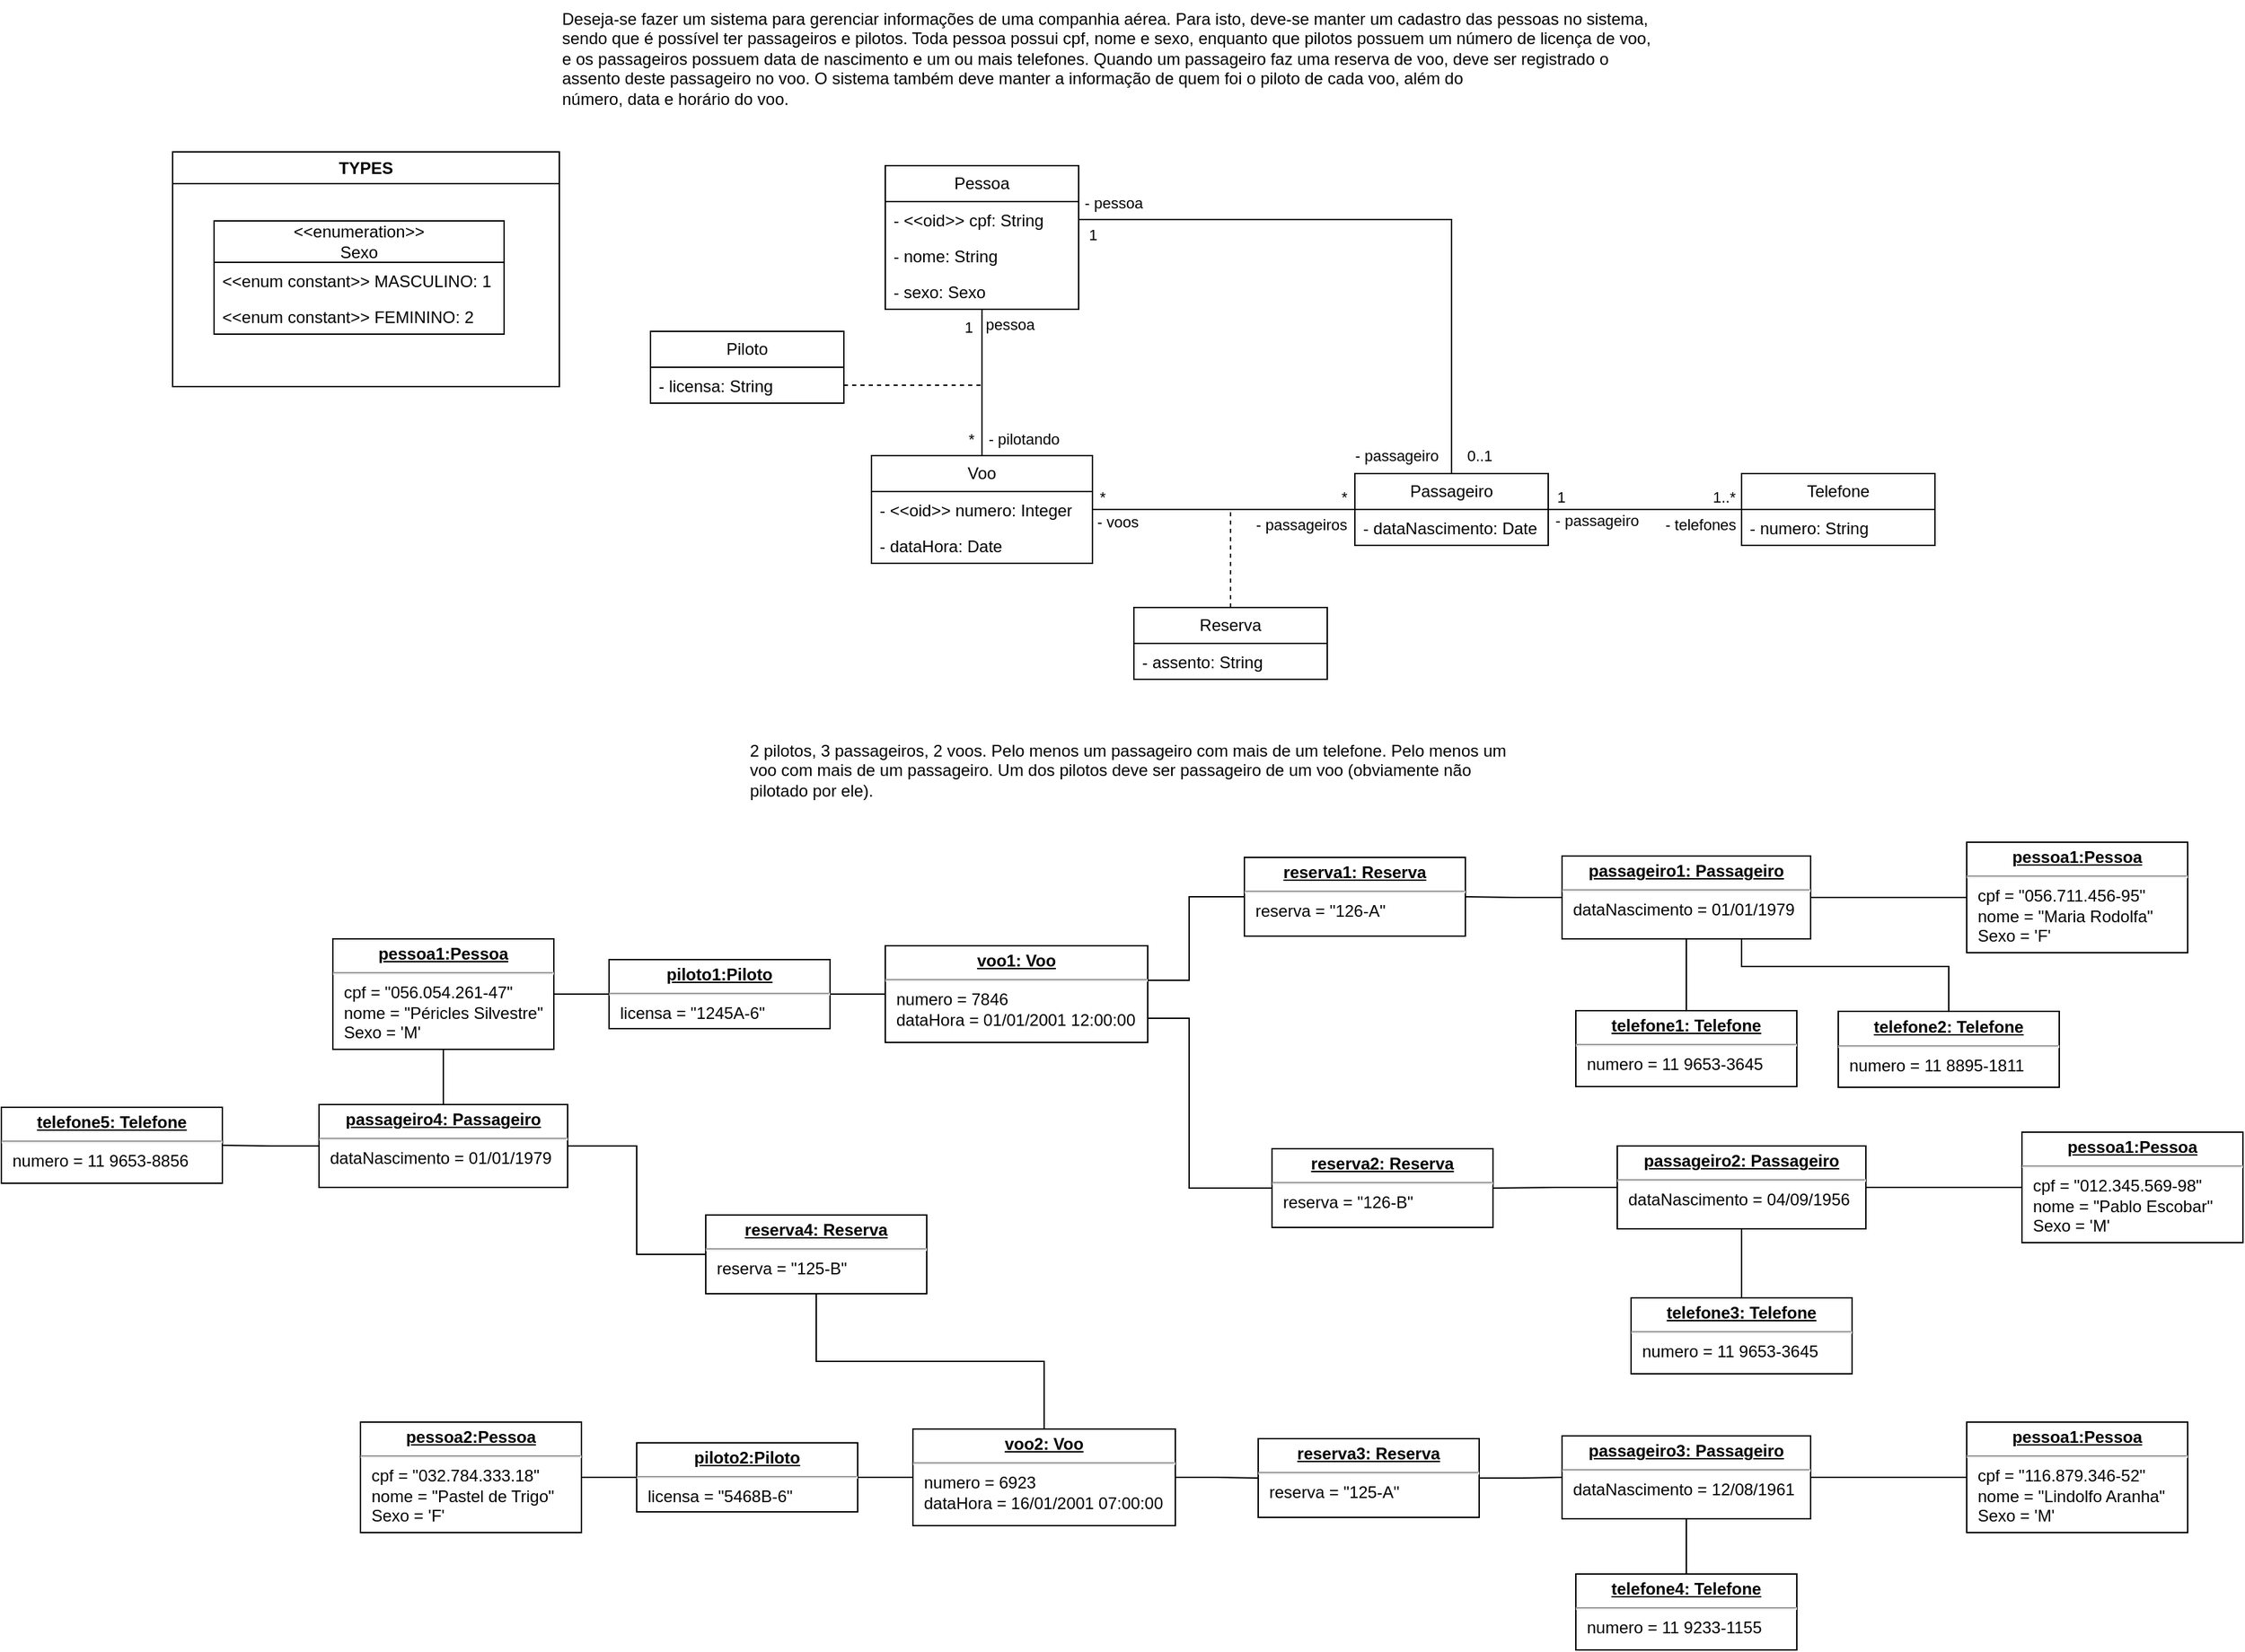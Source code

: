 <mxfile version="21.1.2" type="device">
  <diagram name="Página-1" id="GLeD6BJypVKtuYQKgfre">
    <mxGraphModel dx="2876" dy="1116" grid="1" gridSize="10" guides="1" tooltips="1" connect="1" arrows="1" fold="1" page="1" pageScale="1" pageWidth="827" pageHeight="1169" math="0" shadow="0">
      <root>
        <mxCell id="0" />
        <mxCell id="1" parent="0" />
        <mxCell id="dKn69-0n__2WGSJopjcO-1" value="Deseja-se fazer um sistema para gerenciar informações de uma companhia aérea. Para isto, deve-se manter um cadastro das pessoas no sistema, sendo que é possível ter passageiros e pilotos. Toda pessoa possui cpf, nome e sexo, enquanto que pilotos possuem um número de licença de voo, e os passageiros possuem data de nascimento e um ou mais telefones. Quando um passageiro faz uma reserva de voo, deve ser registrado o assento deste passageiro no voo. O sistema também deve manter a informação de quem foi o piloto de cada voo, além do&lt;br&gt;número, data e horário do voo." style="text;whiteSpace=wrap;html=1;" vertex="1" parent="1">
          <mxGeometry x="14" y="10" width="800" height="90" as="geometry" />
        </mxCell>
        <mxCell id="dKn69-0n__2WGSJopjcO-55" style="edgeStyle=orthogonalEdgeStyle;rounded=0;orthogonalLoop=1;jettySize=auto;html=1;endArrow=none;endFill=0;" edge="1" parent="1" source="dKn69-0n__2WGSJopjcO-2" target="dKn69-0n__2WGSJopjcO-30">
          <mxGeometry relative="1" as="geometry" />
        </mxCell>
        <mxCell id="dKn69-0n__2WGSJopjcO-69" value="- pilotando" style="edgeLabel;html=1;align=center;verticalAlign=middle;resizable=0;points=[];" vertex="1" connectable="0" parent="dKn69-0n__2WGSJopjcO-55">
          <mxGeometry x="0.807" y="1" relative="1" as="geometry">
            <mxPoint x="29" y="-2" as="offset" />
          </mxGeometry>
        </mxCell>
        <mxCell id="dKn69-0n__2WGSJopjcO-70" value="*" style="edgeLabel;html=1;align=center;verticalAlign=middle;resizable=0;points=[];" vertex="1" connectable="0" parent="dKn69-0n__2WGSJopjcO-55">
          <mxGeometry x="0.807" y="1" relative="1" as="geometry">
            <mxPoint x="-9" y="-2" as="offset" />
          </mxGeometry>
        </mxCell>
        <mxCell id="dKn69-0n__2WGSJopjcO-71" value="1" style="edgeLabel;html=1;align=center;verticalAlign=middle;resizable=0;points=[];" vertex="1" connectable="0" parent="dKn69-0n__2WGSJopjcO-55">
          <mxGeometry x="-0.804" y="-2" relative="1" as="geometry">
            <mxPoint x="-8" y="2" as="offset" />
          </mxGeometry>
        </mxCell>
        <mxCell id="dKn69-0n__2WGSJopjcO-72" value="pessoa" style="edgeLabel;html=1;align=center;verticalAlign=middle;resizable=0;points=[];" vertex="1" connectable="0" parent="dKn69-0n__2WGSJopjcO-55">
          <mxGeometry x="-0.79" y="2" relative="1" as="geometry">
            <mxPoint x="18" as="offset" />
          </mxGeometry>
        </mxCell>
        <mxCell id="dKn69-0n__2WGSJopjcO-2" value="Pessoa" style="swimlane;fontStyle=0;childLayout=stackLayout;horizontal=1;startSize=26;fillColor=none;horizontalStack=0;resizeParent=1;resizeParentMax=0;resizeLast=0;collapsible=1;marginBottom=0;whiteSpace=wrap;html=1;" vertex="1" parent="1">
          <mxGeometry x="250" y="130" width="140" height="104" as="geometry" />
        </mxCell>
        <mxCell id="dKn69-0n__2WGSJopjcO-3" value="- &amp;lt;&amp;lt;oid&amp;gt;&amp;gt; cpf: String" style="text;strokeColor=none;fillColor=none;align=left;verticalAlign=top;spacingLeft=4;spacingRight=4;overflow=hidden;rotatable=0;points=[[0,0.5],[1,0.5]];portConstraint=eastwest;whiteSpace=wrap;html=1;" vertex="1" parent="dKn69-0n__2WGSJopjcO-2">
          <mxGeometry y="26" width="140" height="26" as="geometry" />
        </mxCell>
        <mxCell id="dKn69-0n__2WGSJopjcO-4" value="- nome: String" style="text;strokeColor=none;fillColor=none;align=left;verticalAlign=top;spacingLeft=4;spacingRight=4;overflow=hidden;rotatable=0;points=[[0,0.5],[1,0.5]];portConstraint=eastwest;whiteSpace=wrap;html=1;" vertex="1" parent="dKn69-0n__2WGSJopjcO-2">
          <mxGeometry y="52" width="140" height="26" as="geometry" />
        </mxCell>
        <mxCell id="dKn69-0n__2WGSJopjcO-5" value="- sexo: Sexo" style="text;strokeColor=none;fillColor=none;align=left;verticalAlign=top;spacingLeft=4;spacingRight=4;overflow=hidden;rotatable=0;points=[[0,0.5],[1,0.5]];portConstraint=eastwest;whiteSpace=wrap;html=1;" vertex="1" parent="dKn69-0n__2WGSJopjcO-2">
          <mxGeometry y="78" width="140" height="26" as="geometry" />
        </mxCell>
        <mxCell id="dKn69-0n__2WGSJopjcO-6" value="TYPES" style="swimlane;whiteSpace=wrap;html=1;" vertex="1" parent="1">
          <mxGeometry x="-266" y="120" width="280" height="170" as="geometry" />
        </mxCell>
        <mxCell id="dKn69-0n__2WGSJopjcO-8" value="&amp;lt;&amp;lt;enumeration&amp;gt;&amp;gt;&lt;br&gt;Sexo" style="swimlane;fontStyle=0;childLayout=stackLayout;horizontal=1;startSize=30;fillColor=none;horizontalStack=0;resizeParent=1;resizeParentMax=0;resizeLast=0;collapsible=1;marginBottom=0;whiteSpace=wrap;html=1;" vertex="1" parent="dKn69-0n__2WGSJopjcO-6">
          <mxGeometry x="30" y="50" width="210" height="82" as="geometry" />
        </mxCell>
        <mxCell id="dKn69-0n__2WGSJopjcO-9" value="&amp;lt;&amp;lt;enum constant&amp;gt;&amp;gt; MASCULINO: 1" style="text;strokeColor=none;fillColor=none;align=left;verticalAlign=top;spacingLeft=4;spacingRight=4;overflow=hidden;rotatable=0;points=[[0,0.5],[1,0.5]];portConstraint=eastwest;whiteSpace=wrap;html=1;" vertex="1" parent="dKn69-0n__2WGSJopjcO-8">
          <mxGeometry y="30" width="210" height="26" as="geometry" />
        </mxCell>
        <mxCell id="dKn69-0n__2WGSJopjcO-12" value="&amp;lt;&amp;lt;enum constant&amp;gt;&amp;gt; FEMININO: 2" style="text;strokeColor=none;fillColor=none;align=left;verticalAlign=top;spacingLeft=4;spacingRight=4;overflow=hidden;rotatable=0;points=[[0,0.5],[1,0.5]];portConstraint=eastwest;whiteSpace=wrap;html=1;" vertex="1" parent="dKn69-0n__2WGSJopjcO-8">
          <mxGeometry y="56" width="210" height="26" as="geometry" />
        </mxCell>
        <mxCell id="dKn69-0n__2WGSJopjcO-13" value="Passageiro" style="swimlane;fontStyle=0;childLayout=stackLayout;horizontal=1;startSize=26;fillColor=none;horizontalStack=0;resizeParent=1;resizeParentMax=0;resizeLast=0;collapsible=1;marginBottom=0;whiteSpace=wrap;html=1;" vertex="1" parent="1">
          <mxGeometry x="590" y="353" width="140" height="52" as="geometry" />
        </mxCell>
        <mxCell id="dKn69-0n__2WGSJopjcO-15" value="- dataNascimento: Date" style="text;strokeColor=none;fillColor=none;align=left;verticalAlign=top;spacingLeft=4;spacingRight=4;overflow=hidden;rotatable=0;points=[[0,0.5],[1,0.5]];portConstraint=eastwest;whiteSpace=wrap;html=1;" vertex="1" parent="dKn69-0n__2WGSJopjcO-13">
          <mxGeometry y="26" width="140" height="26" as="geometry" />
        </mxCell>
        <mxCell id="dKn69-0n__2WGSJopjcO-17" value="Piloto" style="swimlane;fontStyle=0;childLayout=stackLayout;horizontal=1;startSize=26;fillColor=none;horizontalStack=0;resizeParent=1;resizeParentMax=0;resizeLast=0;collapsible=1;marginBottom=0;whiteSpace=wrap;html=1;" vertex="1" parent="1">
          <mxGeometry x="80" y="250" width="140" height="52" as="geometry" />
        </mxCell>
        <mxCell id="dKn69-0n__2WGSJopjcO-56" style="edgeStyle=orthogonalEdgeStyle;rounded=0;orthogonalLoop=1;jettySize=auto;html=1;dashed=1;endArrow=none;endFill=0;" edge="1" parent="dKn69-0n__2WGSJopjcO-17">
          <mxGeometry relative="1" as="geometry">
            <mxPoint x="240" y="39.0" as="targetPoint" />
            <mxPoint x="140" y="39.0" as="sourcePoint" />
          </mxGeometry>
        </mxCell>
        <mxCell id="dKn69-0n__2WGSJopjcO-20" value="- licensa: String" style="text;strokeColor=none;fillColor=none;align=left;verticalAlign=top;spacingLeft=4;spacingRight=4;overflow=hidden;rotatable=0;points=[[0,0.5],[1,0.5]];portConstraint=eastwest;whiteSpace=wrap;html=1;" vertex="1" parent="dKn69-0n__2WGSJopjcO-17">
          <mxGeometry y="26" width="140" height="26" as="geometry" />
        </mxCell>
        <mxCell id="dKn69-0n__2WGSJopjcO-57" style="edgeStyle=orthogonalEdgeStyle;rounded=0;orthogonalLoop=1;jettySize=auto;html=1;endArrow=none;endFill=0;" edge="1" parent="1" source="dKn69-0n__2WGSJopjcO-21" target="dKn69-0n__2WGSJopjcO-13">
          <mxGeometry relative="1" as="geometry" />
        </mxCell>
        <mxCell id="dKn69-0n__2WGSJopjcO-73" value="1" style="edgeLabel;html=1;align=center;verticalAlign=middle;resizable=0;points=[];" vertex="1" connectable="0" parent="dKn69-0n__2WGSJopjcO-57">
          <mxGeometry x="0.625" relative="1" as="geometry">
            <mxPoint x="-17" y="-9" as="offset" />
          </mxGeometry>
        </mxCell>
        <mxCell id="dKn69-0n__2WGSJopjcO-74" value="- passageiro" style="edgeLabel;html=1;align=center;verticalAlign=middle;resizable=0;points=[];" vertex="1" connectable="0" parent="dKn69-0n__2WGSJopjcO-57">
          <mxGeometry x="0.689" relative="1" as="geometry">
            <mxPoint x="13" y="8" as="offset" />
          </mxGeometry>
        </mxCell>
        <mxCell id="dKn69-0n__2WGSJopjcO-75" value="1..*" style="edgeLabel;html=1;align=center;verticalAlign=middle;resizable=0;points=[];" vertex="1" connectable="0" parent="dKn69-0n__2WGSJopjcO-57">
          <mxGeometry x="-0.815" y="-1" relative="1" as="geometry">
            <mxPoint y="-8" as="offset" />
          </mxGeometry>
        </mxCell>
        <mxCell id="dKn69-0n__2WGSJopjcO-76" value="- telefones" style="edgeLabel;html=1;align=center;verticalAlign=middle;resizable=0;points=[];" vertex="1" connectable="0" parent="dKn69-0n__2WGSJopjcO-57">
          <mxGeometry x="-0.769" relative="1" as="geometry">
            <mxPoint x="-14" y="11" as="offset" />
          </mxGeometry>
        </mxCell>
        <mxCell id="dKn69-0n__2WGSJopjcO-21" value="Telefone" style="swimlane;fontStyle=0;childLayout=stackLayout;horizontal=1;startSize=26;fillColor=none;horizontalStack=0;resizeParent=1;resizeParentMax=0;resizeLast=0;collapsible=1;marginBottom=0;whiteSpace=wrap;html=1;" vertex="1" parent="1">
          <mxGeometry x="870" y="353" width="140" height="52" as="geometry" />
        </mxCell>
        <mxCell id="dKn69-0n__2WGSJopjcO-22" value="- numero: String" style="text;strokeColor=none;fillColor=none;align=left;verticalAlign=top;spacingLeft=4;spacingRight=4;overflow=hidden;rotatable=0;points=[[0,0.5],[1,0.5]];portConstraint=eastwest;whiteSpace=wrap;html=1;" vertex="1" parent="dKn69-0n__2WGSJopjcO-21">
          <mxGeometry y="26" width="140" height="26" as="geometry" />
        </mxCell>
        <mxCell id="dKn69-0n__2WGSJopjcO-30" value="Voo" style="swimlane;fontStyle=0;childLayout=stackLayout;horizontal=1;startSize=26;fillColor=none;horizontalStack=0;resizeParent=1;resizeParentMax=0;resizeLast=0;collapsible=1;marginBottom=0;whiteSpace=wrap;html=1;" vertex="1" parent="1">
          <mxGeometry x="240" y="340" width="160" height="78" as="geometry" />
        </mxCell>
        <mxCell id="dKn69-0n__2WGSJopjcO-31" value="- &amp;lt;&amp;lt;oid&amp;gt;&amp;gt; numero: Integer" style="text;strokeColor=none;fillColor=none;align=left;verticalAlign=top;spacingLeft=4;spacingRight=4;overflow=hidden;rotatable=0;points=[[0,0.5],[1,0.5]];portConstraint=eastwest;whiteSpace=wrap;html=1;" vertex="1" parent="dKn69-0n__2WGSJopjcO-30">
          <mxGeometry y="26" width="160" height="26" as="geometry" />
        </mxCell>
        <mxCell id="dKn69-0n__2WGSJopjcO-32" value="- dataHora: Date" style="text;strokeColor=none;fillColor=none;align=left;verticalAlign=top;spacingLeft=4;spacingRight=4;overflow=hidden;rotatable=0;points=[[0,0.5],[1,0.5]];portConstraint=eastwest;whiteSpace=wrap;html=1;" vertex="1" parent="dKn69-0n__2WGSJopjcO-30">
          <mxGeometry y="52" width="160" height="26" as="geometry" />
        </mxCell>
        <mxCell id="dKn69-0n__2WGSJopjcO-59" style="edgeStyle=orthogonalEdgeStyle;rounded=0;orthogonalLoop=1;jettySize=auto;html=1;endArrow=none;endFill=0;dashed=1;" edge="1" parent="1" source="dKn69-0n__2WGSJopjcO-40">
          <mxGeometry relative="1" as="geometry">
            <mxPoint x="500" y="380.0" as="targetPoint" />
          </mxGeometry>
        </mxCell>
        <mxCell id="dKn69-0n__2WGSJopjcO-40" value="Reserva" style="swimlane;fontStyle=0;childLayout=stackLayout;horizontal=1;startSize=26;fillColor=none;horizontalStack=0;resizeParent=1;resizeParentMax=0;resizeLast=0;collapsible=1;marginBottom=0;whiteSpace=wrap;html=1;" vertex="1" parent="1">
          <mxGeometry x="430" y="450" width="140" height="52" as="geometry" />
        </mxCell>
        <mxCell id="dKn69-0n__2WGSJopjcO-41" value="- assento: String" style="text;strokeColor=none;fillColor=none;align=left;verticalAlign=top;spacingLeft=4;spacingRight=4;overflow=hidden;rotatable=0;points=[[0,0.5],[1,0.5]];portConstraint=eastwest;whiteSpace=wrap;html=1;" vertex="1" parent="dKn69-0n__2WGSJopjcO-40">
          <mxGeometry y="26" width="140" height="26" as="geometry" />
        </mxCell>
        <mxCell id="dKn69-0n__2WGSJopjcO-49" value="2 pilotos, 3 passageiros, 2 voos. Pelo menos um passageiro com mais de um telefone. Pelo menos um voo com mais de um passageiro. Um dos pilotos deve ser passageiro de um voo (obviamente não pilotado por ele)." style="text;whiteSpace=wrap;html=1;" vertex="1" parent="1">
          <mxGeometry x="150" y="540" width="560" height="60" as="geometry" />
        </mxCell>
        <mxCell id="dKn69-0n__2WGSJopjcO-58" style="edgeStyle=orthogonalEdgeStyle;rounded=0;orthogonalLoop=1;jettySize=auto;html=1;endArrow=none;endFill=0;" edge="1" parent="1" source="dKn69-0n__2WGSJopjcO-31" target="dKn69-0n__2WGSJopjcO-13">
          <mxGeometry relative="1" as="geometry" />
        </mxCell>
        <mxCell id="dKn69-0n__2WGSJopjcO-77" value="*" style="edgeLabel;html=1;align=center;verticalAlign=middle;resizable=0;points=[];" vertex="1" connectable="0" parent="dKn69-0n__2WGSJopjcO-58">
          <mxGeometry x="-0.923" y="2" relative="1" as="geometry">
            <mxPoint x="-1" y="-7" as="offset" />
          </mxGeometry>
        </mxCell>
        <mxCell id="dKn69-0n__2WGSJopjcO-78" value="- voos" style="edgeLabel;html=1;align=center;verticalAlign=middle;resizable=0;points=[];" vertex="1" connectable="0" parent="dKn69-0n__2WGSJopjcO-58">
          <mxGeometry x="-0.923" relative="1" as="geometry">
            <mxPoint x="10" y="9" as="offset" />
          </mxGeometry>
        </mxCell>
        <mxCell id="dKn69-0n__2WGSJopjcO-79" value="*" style="edgeLabel;html=1;align=center;verticalAlign=middle;resizable=0;points=[];" vertex="1" connectable="0" parent="dKn69-0n__2WGSJopjcO-58">
          <mxGeometry x="0.911" relative="1" as="geometry">
            <mxPoint y="-9" as="offset" />
          </mxGeometry>
        </mxCell>
        <mxCell id="dKn69-0n__2WGSJopjcO-80" value="- passageiros" style="edgeLabel;html=1;align=center;verticalAlign=middle;resizable=0;points=[];" vertex="1" connectable="0" parent="dKn69-0n__2WGSJopjcO-58">
          <mxGeometry x="0.782" y="2" relative="1" as="geometry">
            <mxPoint x="-19" y="13" as="offset" />
          </mxGeometry>
        </mxCell>
        <mxCell id="dKn69-0n__2WGSJopjcO-61" style="edgeStyle=orthogonalEdgeStyle;rounded=0;orthogonalLoop=1;jettySize=auto;html=1;endArrow=none;endFill=0;" edge="1" parent="1" source="dKn69-0n__2WGSJopjcO-3" target="dKn69-0n__2WGSJopjcO-13">
          <mxGeometry relative="1" as="geometry" />
        </mxCell>
        <mxCell id="dKn69-0n__2WGSJopjcO-62" value="0..1" style="edgeLabel;html=1;align=center;verticalAlign=middle;resizable=0;points=[];" vertex="1" connectable="0" parent="dKn69-0n__2WGSJopjcO-61">
          <mxGeometry x="0.945" y="-1" relative="1" as="geometry">
            <mxPoint x="21" y="-1" as="offset" />
          </mxGeometry>
        </mxCell>
        <mxCell id="dKn69-0n__2WGSJopjcO-63" value="- passageiro" style="edgeLabel;html=1;align=center;verticalAlign=middle;resizable=0;points=[];" vertex="1" connectable="0" parent="dKn69-0n__2WGSJopjcO-61">
          <mxGeometry x="0.942" y="1" relative="1" as="geometry">
            <mxPoint x="-41" as="offset" />
          </mxGeometry>
        </mxCell>
        <mxCell id="dKn69-0n__2WGSJopjcO-64" value="- pessoa" style="edgeLabel;html=1;align=center;verticalAlign=middle;resizable=0;points=[];" vertex="1" connectable="0" parent="dKn69-0n__2WGSJopjcO-61">
          <mxGeometry x="-0.946" relative="1" as="geometry">
            <mxPoint x="12" y="-12" as="offset" />
          </mxGeometry>
        </mxCell>
        <mxCell id="dKn69-0n__2WGSJopjcO-65" value="1" style="edgeLabel;html=1;align=center;verticalAlign=middle;resizable=0;points=[];" vertex="1" connectable="0" parent="dKn69-0n__2WGSJopjcO-61">
          <mxGeometry x="-0.912" y="-1" relative="1" as="geometry">
            <mxPoint x="-10" y="10" as="offset" />
          </mxGeometry>
        </mxCell>
        <mxCell id="dKn69-0n__2WGSJopjcO-113" style="edgeStyle=orthogonalEdgeStyle;rounded=0;orthogonalLoop=1;jettySize=auto;html=1;endArrow=none;endFill=0;" edge="1" parent="1" source="dKn69-0n__2WGSJopjcO-82" target="dKn69-0n__2WGSJopjcO-90">
          <mxGeometry relative="1" as="geometry" />
        </mxCell>
        <mxCell id="dKn69-0n__2WGSJopjcO-82" value="&lt;p style=&quot;margin:0px;margin-top:4px;text-align:center;text-decoration:underline;&quot;&gt;&lt;b&gt;piloto1:Piloto&lt;/b&gt;&lt;/p&gt;&lt;hr&gt;&lt;p style=&quot;margin:0px;margin-left:8px;&quot;&gt;&lt;span style=&quot;background-color: initial;&quot;&gt;licensa&amp;nbsp;= &quot;1245A-6&quot;&lt;/span&gt;&lt;br&gt;&lt;/p&gt;" style="verticalAlign=top;align=left;overflow=fill;fontSize=12;fontFamily=Helvetica;html=1;whiteSpace=wrap;" vertex="1" parent="1">
          <mxGeometry x="50" y="705" width="160" height="50" as="geometry" />
        </mxCell>
        <mxCell id="dKn69-0n__2WGSJopjcO-115" style="edgeStyle=orthogonalEdgeStyle;rounded=0;orthogonalLoop=1;jettySize=auto;html=1;endArrow=none;endFill=0;" edge="1" parent="1" source="dKn69-0n__2WGSJopjcO-84" target="dKn69-0n__2WGSJopjcO-91">
          <mxGeometry relative="1" as="geometry" />
        </mxCell>
        <mxCell id="dKn69-0n__2WGSJopjcO-117" value="" style="edgeStyle=orthogonalEdgeStyle;rounded=0;orthogonalLoop=1;jettySize=auto;html=1;" edge="1" parent="1" source="dKn69-0n__2WGSJopjcO-84">
          <mxGeometry relative="1" as="geometry">
            <mxPoint x="-10" y="1080" as="targetPoint" />
          </mxGeometry>
        </mxCell>
        <mxCell id="dKn69-0n__2WGSJopjcO-84" value="&lt;p style=&quot;margin:0px;margin-top:4px;text-align:center;text-decoration:underline;&quot;&gt;&lt;b&gt;piloto2:Piloto&lt;/b&gt;&lt;/p&gt;&lt;hr&gt;&lt;p style=&quot;margin:0px;margin-left:8px;&quot;&gt;&lt;span style=&quot;background-color: initial;&quot;&gt;licensa&amp;nbsp;= &quot;5468B-6&quot;&lt;/span&gt;&lt;br&gt;&lt;/p&gt;" style="verticalAlign=top;align=left;overflow=fill;fontSize=12;fontFamily=Helvetica;html=1;whiteSpace=wrap;" vertex="1" parent="1">
          <mxGeometry x="70" y="1055" width="160" height="50" as="geometry" />
        </mxCell>
        <mxCell id="dKn69-0n__2WGSJopjcO-85" value="&lt;p style=&quot;margin:0px;margin-top:4px;text-align:center;text-decoration:underline;&quot;&gt;&lt;b&gt;pessoa1:Pessoa&lt;/b&gt;&lt;/p&gt;&lt;hr&gt;&lt;p style=&quot;border-color: var(--border-color); margin: 0px 0px 0px 8px;&quot;&gt;cpf = &quot;056.711.456-95&quot;&lt;/p&gt;&lt;p style=&quot;margin:0px;margin-left:8px;&quot;&gt;nome = &quot;Maria Rodolfa&quot;&lt;/p&gt;&lt;p style=&quot;margin:0px;margin-left:8px;&quot;&gt;Sexo = &#39;F&#39;&lt;br&gt;&lt;/p&gt;" style="verticalAlign=top;align=left;overflow=fill;fontSize=12;fontFamily=Helvetica;html=1;whiteSpace=wrap;" vertex="1" parent="1">
          <mxGeometry x="1033" y="620" width="160" height="80" as="geometry" />
        </mxCell>
        <mxCell id="dKn69-0n__2WGSJopjcO-112" style="edgeStyle=orthogonalEdgeStyle;rounded=0;orthogonalLoop=1;jettySize=auto;html=1;endArrow=none;endFill=0;" edge="1" parent="1" source="dKn69-0n__2WGSJopjcO-86" target="dKn69-0n__2WGSJopjcO-82">
          <mxGeometry relative="1" as="geometry" />
        </mxCell>
        <mxCell id="dKn69-0n__2WGSJopjcO-119" style="edgeStyle=orthogonalEdgeStyle;rounded=0;orthogonalLoop=1;jettySize=auto;html=1;endArrow=none;endFill=0;" edge="1" parent="1" source="dKn69-0n__2WGSJopjcO-86" target="dKn69-0n__2WGSJopjcO-118">
          <mxGeometry relative="1" as="geometry" />
        </mxCell>
        <mxCell id="dKn69-0n__2WGSJopjcO-86" value="&lt;p style=&quot;margin:0px;margin-top:4px;text-align:center;text-decoration:underline;&quot;&gt;&lt;b&gt;pessoa1:Pessoa&lt;/b&gt;&lt;/p&gt;&lt;hr&gt;&lt;p style=&quot;border-color: var(--border-color); margin: 0px 0px 0px 8px;&quot;&gt;cpf = &quot;056.054.261-47&quot;&lt;/p&gt;&lt;p style=&quot;margin:0px;margin-left:8px;&quot;&gt;nome = &quot;Péricles Silvestre&quot;&lt;/p&gt;&lt;p style=&quot;margin:0px;margin-left:8px;&quot;&gt;Sexo = &#39;M&#39;&lt;br&gt;&lt;/p&gt;" style="verticalAlign=top;align=left;overflow=fill;fontSize=12;fontFamily=Helvetica;html=1;whiteSpace=wrap;" vertex="1" parent="1">
          <mxGeometry x="-150" y="690" width="160" height="80" as="geometry" />
        </mxCell>
        <mxCell id="dKn69-0n__2WGSJopjcO-87" value="&lt;p style=&quot;margin:0px;margin-top:4px;text-align:center;text-decoration:underline;&quot;&gt;&lt;b&gt;pessoa1:Pessoa&lt;/b&gt;&lt;/p&gt;&lt;hr&gt;&lt;p style=&quot;border-color: var(--border-color); margin: 0px 0px 0px 8px;&quot;&gt;cpf = &quot;012.345.569-98&quot;&lt;/p&gt;&lt;p style=&quot;margin:0px;margin-left:8px;&quot;&gt;nome = &quot;Pablo Escobar&quot;&lt;/p&gt;&lt;p style=&quot;margin:0px;margin-left:8px;&quot;&gt;Sexo = &#39;M&#39;&lt;br&gt;&lt;/p&gt;" style="verticalAlign=top;align=left;overflow=fill;fontSize=12;fontFamily=Helvetica;html=1;whiteSpace=wrap;" vertex="1" parent="1">
          <mxGeometry x="1073" y="830" width="160" height="80" as="geometry" />
        </mxCell>
        <mxCell id="dKn69-0n__2WGSJopjcO-114" style="edgeStyle=orthogonalEdgeStyle;rounded=0;orthogonalLoop=1;jettySize=auto;html=1;endArrow=none;endFill=0;" edge="1" parent="1" source="dKn69-0n__2WGSJopjcO-88" target="dKn69-0n__2WGSJopjcO-84">
          <mxGeometry relative="1" as="geometry" />
        </mxCell>
        <mxCell id="dKn69-0n__2WGSJopjcO-88" value="&lt;p style=&quot;margin:0px;margin-top:4px;text-align:center;text-decoration:underline;&quot;&gt;&lt;b&gt;pessoa2:Pessoa&lt;/b&gt;&lt;/p&gt;&lt;hr&gt;&lt;p style=&quot;border-color: var(--border-color); margin: 0px 0px 0px 8px;&quot;&gt;cpf = &quot;032.784.333.18&quot;&lt;/p&gt;&lt;p style=&quot;margin:0px;margin-left:8px;&quot;&gt;nome = &quot;Pastel de Trigo&quot;&lt;/p&gt;&lt;p style=&quot;margin:0px;margin-left:8px;&quot;&gt;Sexo = &#39;F&#39;&lt;br&gt;&lt;/p&gt;" style="verticalAlign=top;align=left;overflow=fill;fontSize=12;fontFamily=Helvetica;html=1;whiteSpace=wrap;" vertex="1" parent="1">
          <mxGeometry x="-130" y="1040" width="160" height="80" as="geometry" />
        </mxCell>
        <mxCell id="dKn69-0n__2WGSJopjcO-89" value="&lt;p style=&quot;margin:0px;margin-top:4px;text-align:center;text-decoration:underline;&quot;&gt;&lt;b&gt;pessoa1:Pessoa&lt;/b&gt;&lt;/p&gt;&lt;hr&gt;&lt;p style=&quot;border-color: var(--border-color); margin: 0px 0px 0px 8px;&quot;&gt;cpf = &quot;116.879.346-52&quot;&lt;/p&gt;&lt;p style=&quot;margin:0px;margin-left:8px;&quot;&gt;nome = &quot;Lindolfo Aranha&quot;&lt;/p&gt;&lt;p style=&quot;margin:0px;margin-left:8px;&quot;&gt;Sexo = &#39;M&#39;&lt;br&gt;&lt;/p&gt;" style="verticalAlign=top;align=left;overflow=fill;fontSize=12;fontFamily=Helvetica;html=1;whiteSpace=wrap;" vertex="1" parent="1">
          <mxGeometry x="1033" y="1040" width="160" height="80" as="geometry" />
        </mxCell>
        <mxCell id="dKn69-0n__2WGSJopjcO-90" value="&lt;p style=&quot;margin:0px;margin-top:4px;text-align:center;text-decoration:underline;&quot;&gt;&lt;b&gt;voo1: Voo&lt;/b&gt;&lt;/p&gt;&lt;hr&gt;&lt;p style=&quot;margin:0px;margin-left:8px;&quot;&gt;numero = 7846&lt;/p&gt;&lt;p style=&quot;margin:0px;margin-left:8px;&quot;&gt;dataHora = 01/01/2001 12:00:00&lt;br&gt;&lt;br&gt;&lt;/p&gt;" style="verticalAlign=top;align=left;overflow=fill;fontSize=12;fontFamily=Helvetica;html=1;whiteSpace=wrap;" vertex="1" parent="1">
          <mxGeometry x="250" y="695" width="190" height="70" as="geometry" />
        </mxCell>
        <mxCell id="dKn69-0n__2WGSJopjcO-130" style="edgeStyle=orthogonalEdgeStyle;rounded=0;orthogonalLoop=1;jettySize=auto;html=1;endArrow=none;endFill=0;" edge="1" parent="1" source="dKn69-0n__2WGSJopjcO-91" target="dKn69-0n__2WGSJopjcO-129">
          <mxGeometry relative="1" as="geometry" />
        </mxCell>
        <mxCell id="dKn69-0n__2WGSJopjcO-91" value="&lt;p style=&quot;margin:0px;margin-top:4px;text-align:center;text-decoration:underline;&quot;&gt;&lt;b&gt;voo2: Voo&lt;/b&gt;&lt;/p&gt;&lt;hr&gt;&lt;p style=&quot;margin:0px;margin-left:8px;&quot;&gt;numero = 6923&lt;/p&gt;&lt;p style=&quot;margin:0px;margin-left:8px;&quot;&gt;dataHora = 16/01/2001 07:00:00&lt;br&gt;&lt;br&gt;&lt;/p&gt;" style="verticalAlign=top;align=left;overflow=fill;fontSize=12;fontFamily=Helvetica;html=1;whiteSpace=wrap;" vertex="1" parent="1">
          <mxGeometry x="270" y="1045" width="190" height="70" as="geometry" />
        </mxCell>
        <mxCell id="dKn69-0n__2WGSJopjcO-96" style="edgeStyle=orthogonalEdgeStyle;rounded=0;orthogonalLoop=1;jettySize=auto;html=1;endArrow=none;endFill=0;" edge="1" parent="1" source="dKn69-0n__2WGSJopjcO-92" target="dKn69-0n__2WGSJopjcO-85">
          <mxGeometry relative="1" as="geometry" />
        </mxCell>
        <mxCell id="dKn69-0n__2WGSJopjcO-104" style="edgeStyle=orthogonalEdgeStyle;rounded=0;orthogonalLoop=1;jettySize=auto;html=1;endArrow=none;endFill=0;" edge="1" parent="1" source="dKn69-0n__2WGSJopjcO-92" target="dKn69-0n__2WGSJopjcO-99">
          <mxGeometry relative="1" as="geometry" />
        </mxCell>
        <mxCell id="dKn69-0n__2WGSJopjcO-105" style="edgeStyle=orthogonalEdgeStyle;rounded=0;orthogonalLoop=1;jettySize=auto;html=1;endArrow=none;endFill=0;" edge="1" parent="1" source="dKn69-0n__2WGSJopjcO-92" target="dKn69-0n__2WGSJopjcO-101">
          <mxGeometry relative="1" as="geometry">
            <Array as="points">
              <mxPoint x="870" y="710" />
              <mxPoint x="1020" y="710" />
            </Array>
          </mxGeometry>
        </mxCell>
        <mxCell id="dKn69-0n__2WGSJopjcO-124" style="edgeStyle=orthogonalEdgeStyle;rounded=0;orthogonalLoop=1;jettySize=auto;html=1;endArrow=none;endFill=0;" edge="1" parent="1" source="dKn69-0n__2WGSJopjcO-92" target="dKn69-0n__2WGSJopjcO-123">
          <mxGeometry relative="1" as="geometry" />
        </mxCell>
        <mxCell id="dKn69-0n__2WGSJopjcO-92" value="&lt;p style=&quot;margin:0px;margin-top:4px;text-align:center;text-decoration:underline;&quot;&gt;&lt;b&gt;passageiro1: Passageiro&lt;/b&gt;&lt;/p&gt;&lt;hr&gt;&lt;p style=&quot;margin:0px;margin-left:8px;&quot;&gt;dataNascimento = 01/01/1979&lt;/p&gt;" style="verticalAlign=top;align=left;overflow=fill;fontSize=12;fontFamily=Helvetica;html=1;whiteSpace=wrap;" vertex="1" parent="1">
          <mxGeometry x="740" y="630" width="180" height="60" as="geometry" />
        </mxCell>
        <mxCell id="dKn69-0n__2WGSJopjcO-97" style="edgeStyle=orthogonalEdgeStyle;rounded=0;orthogonalLoop=1;jettySize=auto;html=1;endArrow=none;endFill=0;" edge="1" parent="1" source="dKn69-0n__2WGSJopjcO-93" target="dKn69-0n__2WGSJopjcO-87">
          <mxGeometry relative="1" as="geometry" />
        </mxCell>
        <mxCell id="dKn69-0n__2WGSJopjcO-103" style="edgeStyle=orthogonalEdgeStyle;rounded=0;orthogonalLoop=1;jettySize=auto;html=1;endArrow=none;endFill=0;" edge="1" parent="1" source="dKn69-0n__2WGSJopjcO-93" target="dKn69-0n__2WGSJopjcO-102">
          <mxGeometry relative="1" as="geometry" />
        </mxCell>
        <mxCell id="dKn69-0n__2WGSJopjcO-127" style="edgeStyle=orthogonalEdgeStyle;rounded=0;orthogonalLoop=1;jettySize=auto;html=1;endArrow=none;endFill=0;" edge="1" parent="1" source="dKn69-0n__2WGSJopjcO-93" target="dKn69-0n__2WGSJopjcO-126">
          <mxGeometry relative="1" as="geometry" />
        </mxCell>
        <mxCell id="dKn69-0n__2WGSJopjcO-93" value="&lt;p style=&quot;margin:0px;margin-top:4px;text-align:center;text-decoration:underline;&quot;&gt;&lt;b&gt;passageiro2: Passageiro&lt;/b&gt;&lt;/p&gt;&lt;hr&gt;&lt;p style=&quot;margin:0px;margin-left:8px;&quot;&gt;dataNascimento = 04/09/1956&lt;/p&gt;" style="verticalAlign=top;align=left;overflow=fill;fontSize=12;fontFamily=Helvetica;html=1;whiteSpace=wrap;" vertex="1" parent="1">
          <mxGeometry x="780" y="840" width="180" height="60" as="geometry" />
        </mxCell>
        <mxCell id="dKn69-0n__2WGSJopjcO-98" style="edgeStyle=orthogonalEdgeStyle;rounded=0;orthogonalLoop=1;jettySize=auto;html=1;endArrow=none;endFill=0;" edge="1" parent="1" source="dKn69-0n__2WGSJopjcO-94" target="dKn69-0n__2WGSJopjcO-89">
          <mxGeometry relative="1" as="geometry" />
        </mxCell>
        <mxCell id="dKn69-0n__2WGSJopjcO-107" style="edgeStyle=orthogonalEdgeStyle;rounded=0;orthogonalLoop=1;jettySize=auto;html=1;entryX=0.5;entryY=0;entryDx=0;entryDy=0;endArrow=none;endFill=0;" edge="1" parent="1" source="dKn69-0n__2WGSJopjcO-94" target="dKn69-0n__2WGSJopjcO-106">
          <mxGeometry relative="1" as="geometry" />
        </mxCell>
        <mxCell id="dKn69-0n__2WGSJopjcO-94" value="&lt;p style=&quot;margin:0px;margin-top:4px;text-align:center;text-decoration:underline;&quot;&gt;&lt;b&gt;passageiro3: Passageiro&lt;/b&gt;&lt;/p&gt;&lt;hr&gt;&lt;p style=&quot;margin:0px;margin-left:8px;&quot;&gt;dataNascimento = 12/08/1961&lt;/p&gt;" style="verticalAlign=top;align=left;overflow=fill;fontSize=12;fontFamily=Helvetica;html=1;whiteSpace=wrap;" vertex="1" parent="1">
          <mxGeometry x="740" y="1050" width="180" height="60" as="geometry" />
        </mxCell>
        <mxCell id="dKn69-0n__2WGSJopjcO-99" value="&lt;p style=&quot;margin:0px;margin-top:4px;text-align:center;text-decoration:underline;&quot;&gt;&lt;b&gt;telefone1: Telefone&lt;/b&gt;&lt;/p&gt;&lt;hr&gt;&lt;p style=&quot;margin:0px;margin-left:8px;&quot;&gt;numero = 11 9653-3645&lt;/p&gt;" style="verticalAlign=top;align=left;overflow=fill;fontSize=12;fontFamily=Helvetica;html=1;whiteSpace=wrap;" vertex="1" parent="1">
          <mxGeometry x="750" y="742" width="160" height="55" as="geometry" />
        </mxCell>
        <mxCell id="dKn69-0n__2WGSJopjcO-101" value="&lt;p style=&quot;margin:0px;margin-top:4px;text-align:center;text-decoration:underline;&quot;&gt;&lt;b&gt;telefone2: Telefone&lt;/b&gt;&lt;/p&gt;&lt;hr&gt;&lt;p style=&quot;margin:0px;margin-left:8px;&quot;&gt;numero = 11 8895-1811&lt;/p&gt;" style="verticalAlign=top;align=left;overflow=fill;fontSize=12;fontFamily=Helvetica;html=1;whiteSpace=wrap;" vertex="1" parent="1">
          <mxGeometry x="940" y="742.5" width="160" height="55" as="geometry" />
        </mxCell>
        <mxCell id="dKn69-0n__2WGSJopjcO-102" value="&lt;p style=&quot;margin:0px;margin-top:4px;text-align:center;text-decoration:underline;&quot;&gt;&lt;b&gt;telefone3: Telefone&lt;/b&gt;&lt;/p&gt;&lt;hr&gt;&lt;p style=&quot;margin:0px;margin-left:8px;&quot;&gt;numero = 11 9653-3645&lt;/p&gt;" style="verticalAlign=top;align=left;overflow=fill;fontSize=12;fontFamily=Helvetica;html=1;whiteSpace=wrap;" vertex="1" parent="1">
          <mxGeometry x="790" y="950" width="160" height="55" as="geometry" />
        </mxCell>
        <mxCell id="dKn69-0n__2WGSJopjcO-106" value="&lt;p style=&quot;margin:0px;margin-top:4px;text-align:center;text-decoration:underline;&quot;&gt;&lt;b&gt;telefone4: Telefone&lt;/b&gt;&lt;/p&gt;&lt;hr&gt;&lt;p style=&quot;margin:0px;margin-left:8px;&quot;&gt;numero = 11 9233-1155&lt;/p&gt;" style="verticalAlign=top;align=left;overflow=fill;fontSize=12;fontFamily=Helvetica;html=1;whiteSpace=wrap;" vertex="1" parent="1">
          <mxGeometry x="750" y="1150" width="160" height="55" as="geometry" />
        </mxCell>
        <mxCell id="dKn69-0n__2WGSJopjcO-121" style="edgeStyle=orthogonalEdgeStyle;rounded=0;orthogonalLoop=1;jettySize=auto;html=1;endArrow=none;endFill=0;" edge="1" parent="1" source="dKn69-0n__2WGSJopjcO-118" target="dKn69-0n__2WGSJopjcO-120">
          <mxGeometry relative="1" as="geometry" />
        </mxCell>
        <mxCell id="dKn69-0n__2WGSJopjcO-133" style="edgeStyle=orthogonalEdgeStyle;rounded=0;orthogonalLoop=1;jettySize=auto;html=1;entryX=0;entryY=0.5;entryDx=0;entryDy=0;endArrow=none;endFill=0;" edge="1" parent="1" source="dKn69-0n__2WGSJopjcO-118" target="dKn69-0n__2WGSJopjcO-132">
          <mxGeometry relative="1" as="geometry">
            <Array as="points">
              <mxPoint x="70" y="840" />
              <mxPoint x="70" y="919" />
            </Array>
          </mxGeometry>
        </mxCell>
        <mxCell id="dKn69-0n__2WGSJopjcO-118" value="&lt;p style=&quot;margin:0px;margin-top:4px;text-align:center;text-decoration:underline;&quot;&gt;&lt;b&gt;passageiro4: Passageiro&lt;/b&gt;&lt;/p&gt;&lt;hr&gt;&lt;p style=&quot;margin:0px;margin-left:8px;&quot;&gt;dataNascimento = 01/01/1979&lt;/p&gt;" style="verticalAlign=top;align=left;overflow=fill;fontSize=12;fontFamily=Helvetica;html=1;whiteSpace=wrap;" vertex="1" parent="1">
          <mxGeometry x="-160" y="810" width="180" height="60" as="geometry" />
        </mxCell>
        <mxCell id="dKn69-0n__2WGSJopjcO-120" value="&lt;p style=&quot;margin:0px;margin-top:4px;text-align:center;text-decoration:underline;&quot;&gt;&lt;b&gt;telefone5: Telefone&lt;/b&gt;&lt;/p&gt;&lt;hr&gt;&lt;p style=&quot;margin:0px;margin-left:8px;&quot;&gt;numero = 11 9653-8856&lt;/p&gt;" style="verticalAlign=top;align=left;overflow=fill;fontSize=12;fontFamily=Helvetica;html=1;whiteSpace=wrap;" vertex="1" parent="1">
          <mxGeometry x="-390" y="812" width="160" height="55" as="geometry" />
        </mxCell>
        <mxCell id="dKn69-0n__2WGSJopjcO-125" style="edgeStyle=orthogonalEdgeStyle;rounded=0;orthogonalLoop=1;jettySize=auto;html=1;endArrow=none;endFill=0;" edge="1" parent="1" source="dKn69-0n__2WGSJopjcO-123" target="dKn69-0n__2WGSJopjcO-90">
          <mxGeometry relative="1" as="geometry">
            <Array as="points">
              <mxPoint x="470" y="659" />
              <mxPoint x="470" y="720" />
            </Array>
          </mxGeometry>
        </mxCell>
        <mxCell id="dKn69-0n__2WGSJopjcO-123" value="&lt;p style=&quot;margin:0px;margin-top:4px;text-align:center;text-decoration:underline;&quot;&gt;&lt;b&gt;reserva1: Reserva&lt;/b&gt;&lt;/p&gt;&lt;hr&gt;&lt;p style=&quot;margin:0px;margin-left:8px;&quot;&gt;reserva = &quot;126-A&quot;&lt;/p&gt;" style="verticalAlign=top;align=left;overflow=fill;fontSize=12;fontFamily=Helvetica;html=1;whiteSpace=wrap;" vertex="1" parent="1">
          <mxGeometry x="510" y="631" width="160" height="57" as="geometry" />
        </mxCell>
        <mxCell id="dKn69-0n__2WGSJopjcO-128" style="edgeStyle=orthogonalEdgeStyle;rounded=0;orthogonalLoop=1;jettySize=auto;html=1;entryX=1;entryY=0.75;entryDx=0;entryDy=0;endArrow=none;endFill=0;" edge="1" parent="1" source="dKn69-0n__2WGSJopjcO-126" target="dKn69-0n__2WGSJopjcO-90">
          <mxGeometry relative="1" as="geometry">
            <Array as="points">
              <mxPoint x="470" y="871" />
              <mxPoint x="470" y="747" />
            </Array>
          </mxGeometry>
        </mxCell>
        <mxCell id="dKn69-0n__2WGSJopjcO-126" value="&lt;p style=&quot;margin:0px;margin-top:4px;text-align:center;text-decoration:underline;&quot;&gt;&lt;b&gt;reserva2: Reserva&lt;/b&gt;&lt;/p&gt;&lt;hr&gt;&lt;p style=&quot;margin:0px;margin-left:8px;&quot;&gt;reserva = &quot;126-B&quot;&lt;/p&gt;" style="verticalAlign=top;align=left;overflow=fill;fontSize=12;fontFamily=Helvetica;html=1;whiteSpace=wrap;" vertex="1" parent="1">
          <mxGeometry x="530" y="842" width="160" height="57" as="geometry" />
        </mxCell>
        <mxCell id="dKn69-0n__2WGSJopjcO-131" style="edgeStyle=orthogonalEdgeStyle;rounded=0;orthogonalLoop=1;jettySize=auto;html=1;endArrow=none;endFill=0;" edge="1" parent="1" source="dKn69-0n__2WGSJopjcO-129" target="dKn69-0n__2WGSJopjcO-94">
          <mxGeometry relative="1" as="geometry" />
        </mxCell>
        <mxCell id="dKn69-0n__2WGSJopjcO-129" value="&lt;p style=&quot;margin:0px;margin-top:4px;text-align:center;text-decoration:underline;&quot;&gt;&lt;b&gt;reserva3: Reserva&lt;/b&gt;&lt;/p&gt;&lt;hr&gt;&lt;p style=&quot;margin:0px;margin-left:8px;&quot;&gt;reserva = &quot;125-A&quot;&lt;/p&gt;" style="verticalAlign=top;align=left;overflow=fill;fontSize=12;fontFamily=Helvetica;html=1;whiteSpace=wrap;" vertex="1" parent="1">
          <mxGeometry x="520" y="1052" width="160" height="57" as="geometry" />
        </mxCell>
        <mxCell id="dKn69-0n__2WGSJopjcO-134" style="edgeStyle=orthogonalEdgeStyle;rounded=0;orthogonalLoop=1;jettySize=auto;html=1;endArrow=none;endFill=0;" edge="1" parent="1" source="dKn69-0n__2WGSJopjcO-132" target="dKn69-0n__2WGSJopjcO-91">
          <mxGeometry relative="1" as="geometry" />
        </mxCell>
        <mxCell id="dKn69-0n__2WGSJopjcO-132" value="&lt;p style=&quot;margin:0px;margin-top:4px;text-align:center;text-decoration:underline;&quot;&gt;&lt;b&gt;reserva4: Reserva&lt;/b&gt;&lt;/p&gt;&lt;hr&gt;&lt;p style=&quot;margin:0px;margin-left:8px;&quot;&gt;reserva = &quot;125-B&quot;&lt;/p&gt;" style="verticalAlign=top;align=left;overflow=fill;fontSize=12;fontFamily=Helvetica;html=1;whiteSpace=wrap;" vertex="1" parent="1">
          <mxGeometry x="120" y="890" width="160" height="57" as="geometry" />
        </mxCell>
      </root>
    </mxGraphModel>
  </diagram>
</mxfile>
